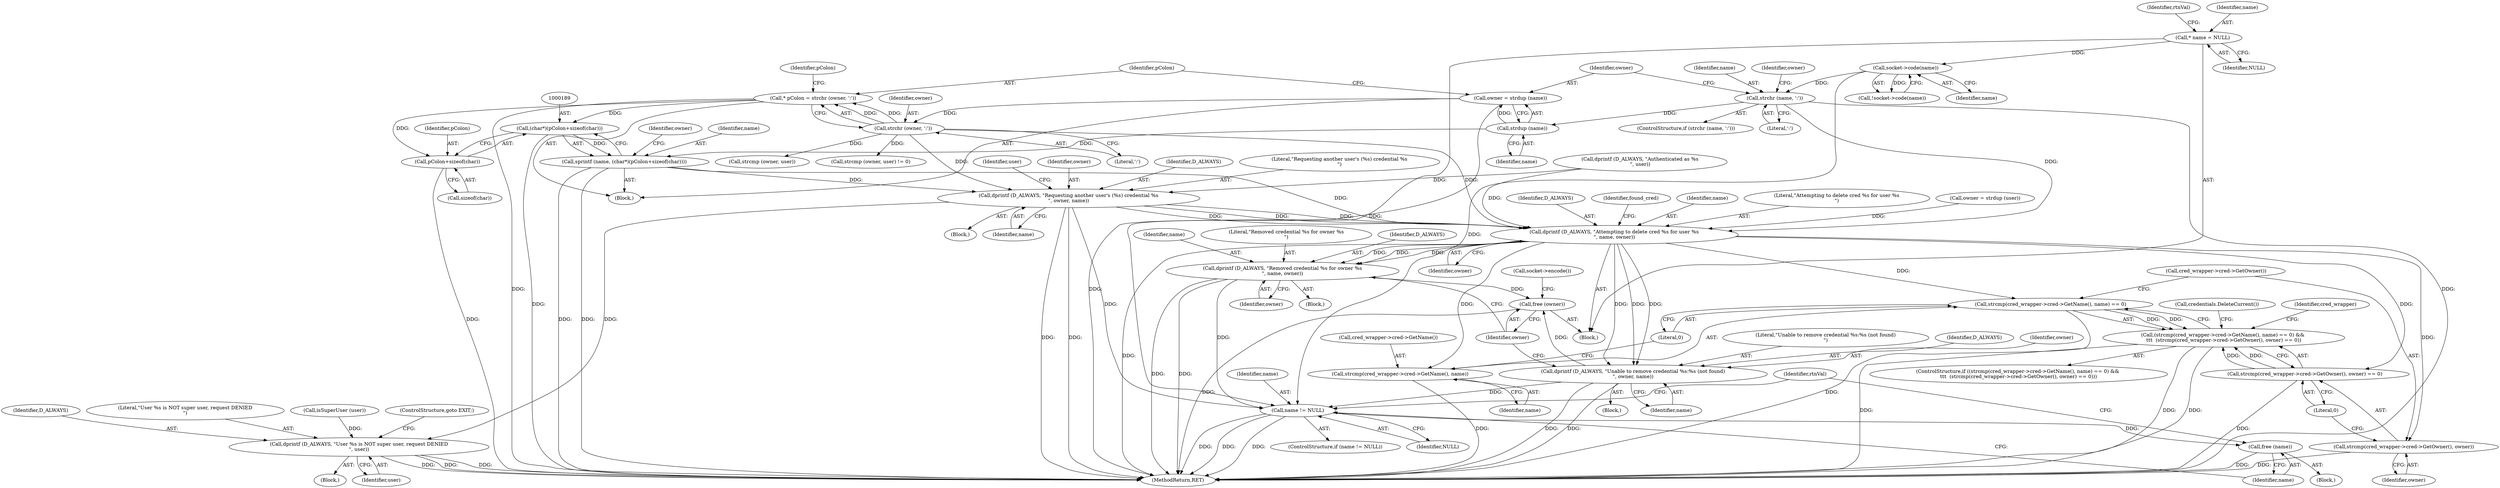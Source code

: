 digraph "0_htcondor_5e5571d1a431eb3c61977b6dd6ec90186ef79867_0@API" {
"1000177" [label="(Call,* pColon = strchr (owner, ':'))"];
"1000179" [label="(Call,strchr (owner, ':'))"];
"1000172" [label="(Call,owner = strdup (name))"];
"1000174" [label="(Call,strdup (name))"];
"1000168" [label="(Call,strchr (name, ':'))"];
"1000153" [label="(Call,socket->code(name))"];
"1000109" [label="(Call,* name = NULL)"];
"1000188" [label="(Call,(char*)(pColon+sizeof(char)))"];
"1000186" [label="(Call,sprintf (name, (char*)(pColon+sizeof(char))))"];
"1000201" [label="(Call,dprintf (D_ALWAYS, \"Requesting another user's (%s) credential %s\n\", owner, name))"];
"1000211" [label="(Call,dprintf (D_ALWAYS, \"User %s is NOT super user, request DENIED\n\", user))"];
"1000228" [label="(Call,dprintf (D_ALWAYS, \"Attempting to delete cred %s for user %s\n\", name, owner))"];
"1000248" [label="(Call,strcmp(cred_wrapper->cred->GetName(), name) == 0)"];
"1000247" [label="(Call,(strcmp(cred_wrapper->cred->GetName(), name) == 0) && \n\t\t\t  (strcmp(cred_wrapper->cred->GetOwner(), owner) == 0))"];
"1000249" [label="(Call,strcmp(cred_wrapper->cred->GetName(), name))"];
"1000253" [label="(Call,strcmp(cred_wrapper->cred->GetOwner(), owner) == 0)"];
"1000254" [label="(Call,strcmp(cred_wrapper->cred->GetOwner(), owner))"];
"1000278" [label="(Call,dprintf (D_ALWAYS, \"Removed credential %s for owner %s\n\", name, owner))"];
"1000290" [label="(Call,free (owner))"];
"1000306" [label="(Call,name != NULL)"];
"1000310" [label="(Call,free (name))"];
"1000285" [label="(Call,dprintf (D_ALWAYS, \"Unable to remove credential %s:%s (not found)\n\", owner, name))"];
"1000190" [label="(Call,pColon+sizeof(char))"];
"1000246" [label="(ControlStructure,if ((strcmp(cred_wrapper->cred->GetName(), name) == 0) && \n\t\t\t  (strcmp(cred_wrapper->cred->GetOwner(), owner) == 0)))"];
"1000175" [label="(Identifier,name)"];
"1000281" [label="(Identifier,name)"];
"1000249" [label="(Call,strcmp(cred_wrapper->cred->GetName(), name))"];
"1000195" [label="(Call,strcmp (owner, user) != 0)"];
"1000228" [label="(Call,dprintf (D_ALWAYS, \"Attempting to delete cred %s for user %s\n\", name, owner))"];
"1000180" [label="(Identifier,owner)"];
"1000282" [label="(Identifier,owner)"];
"1000314" [label="(MethodReturn,RET)"];
"1000153" [label="(Call,socket->code(name))"];
"1000251" [label="(Identifier,name)"];
"1000266" [label="(Block,)"];
"1000177" [label="(Call,* pColon = strchr (owner, ':'))"];
"1000192" [label="(Call,sizeof(char))"];
"1000257" [label="(Literal,0)"];
"1000239" [label="(Identifier,cred_wrapper)"];
"1000111" [label="(Identifier,NULL)"];
"1000169" [label="(Identifier,name)"];
"1000280" [label="(Literal,\"Removed credential %s for owner %s\n\")"];
"1000212" [label="(Identifier,D_ALWAYS)"];
"1000114" [label="(Identifier,rtnVal)"];
"1000181" [label="(Literal,':')"];
"1000213" [label="(Literal,\"User %s is NOT super user, request DENIED\n\")"];
"1000210" [label="(Block,)"];
"1000259" [label="(Call,credentials.DeleteCurrent())"];
"1000163" [label="(Call,dprintf (D_ALWAYS, \"Authenticated as %s\n\", user))"];
"1000203" [label="(Literal,\"Requesting another user's (%s) credential %s\n\")"];
"1000284" [label="(Block,)"];
"1000232" [label="(Identifier,owner)"];
"1000209" [label="(Identifier,user)"];
"1000229" [label="(Identifier,D_ALWAYS)"];
"1000252" [label="(Literal,0)"];
"1000305" [label="(ControlStructure,if (name != NULL))"];
"1000152" [label="(Call,!socket->code(name))"];
"1000214" [label="(Identifier,user)"];
"1000204" [label="(Identifier,owner)"];
"1000285" [label="(Call,dprintf (D_ALWAYS, \"Unable to remove credential %s:%s (not found)\n\", owner, name))"];
"1000234" [label="(Identifier,found_cred)"];
"1000191" [label="(Identifier,pColon)"];
"1000171" [label="(Block,)"];
"1000255" [label="(Call,cred_wrapper->cred->GetOwner())"];
"1000188" [label="(Call,(char*)(pColon+sizeof(char)))"];
"1000256" [label="(Identifier,owner)"];
"1000279" [label="(Identifier,D_ALWAYS)"];
"1000250" [label="(Call,cred_wrapper->cred->GetName())"];
"1000154" [label="(Identifier,name)"];
"1000110" [label="(Identifier,name)"];
"1000173" [label="(Identifier,owner)"];
"1000170" [label="(Literal,':')"];
"1000253" [label="(Call,strcmp(cred_wrapper->cred->GetOwner(), owner) == 0)"];
"1000308" [label="(Identifier,NULL)"];
"1000254" [label="(Call,strcmp(cred_wrapper->cred->GetOwner(), owner))"];
"1000311" [label="(Identifier,name)"];
"1000310" [label="(Call,free (name))"];
"1000107" [label="(Block,)"];
"1000309" [label="(Block,)"];
"1000202" [label="(Identifier,D_ALWAYS)"];
"1000197" [label="(Identifier,owner)"];
"1000211" [label="(Call,dprintf (D_ALWAYS, \"User %s is NOT super user, request DENIED\n\", user))"];
"1000287" [label="(Literal,\"Unable to remove credential %s:%s (not found)\n\")"];
"1000187" [label="(Identifier,name)"];
"1000196" [label="(Call,strcmp (owner, user))"];
"1000225" [label="(Identifier,owner)"];
"1000231" [label="(Identifier,name)"];
"1000167" [label="(ControlStructure,if (strchr (name, ':')))"];
"1000248" [label="(Call,strcmp(cred_wrapper->cred->GetName(), name) == 0)"];
"1000307" [label="(Identifier,name)"];
"1000289" [label="(Identifier,name)"];
"1000286" [label="(Identifier,D_ALWAYS)"];
"1000291" [label="(Identifier,owner)"];
"1000109" [label="(Call,* name = NULL)"];
"1000190" [label="(Call,pColon+sizeof(char))"];
"1000200" [label="(Block,)"];
"1000168" [label="(Call,strchr (name, ':'))"];
"1000186" [label="(Call,sprintf (name, (char*)(pColon+sizeof(char))))"];
"1000174" [label="(Call,strdup (name))"];
"1000290" [label="(Call,free (owner))"];
"1000230" [label="(Literal,\"Attempting to delete cred %s for user %s\n\")"];
"1000313" [label="(Identifier,rtnVal)"];
"1000184" [label="(Identifier,pColon)"];
"1000292" [label="(Call,socket->encode())"];
"1000178" [label="(Identifier,pColon)"];
"1000201" [label="(Call,dprintf (D_ALWAYS, \"Requesting another user's (%s) credential %s\n\", owner, name))"];
"1000306" [label="(Call,name != NULL)"];
"1000247" [label="(Call,(strcmp(cred_wrapper->cred->GetName(), name) == 0) && \n\t\t\t  (strcmp(cred_wrapper->cred->GetOwner(), owner) == 0))"];
"1000224" [label="(Call,owner = strdup (user))"];
"1000288" [label="(Identifier,owner)"];
"1000278" [label="(Call,dprintf (D_ALWAYS, \"Removed credential %s for owner %s\n\", name, owner))"];
"1000208" [label="(Call,isSuperUser (user))"];
"1000179" [label="(Call,strchr (owner, ':'))"];
"1000205" [label="(Identifier,name)"];
"1000172" [label="(Call,owner = strdup (name))"];
"1000215" [label="(ControlStructure,goto EXIT;)"];
"1000177" -> "1000171"  [label="AST: "];
"1000177" -> "1000179"  [label="CFG: "];
"1000178" -> "1000177"  [label="AST: "];
"1000179" -> "1000177"  [label="AST: "];
"1000184" -> "1000177"  [label="CFG: "];
"1000177" -> "1000314"  [label="DDG: "];
"1000179" -> "1000177"  [label="DDG: "];
"1000179" -> "1000177"  [label="DDG: "];
"1000177" -> "1000188"  [label="DDG: "];
"1000177" -> "1000190"  [label="DDG: "];
"1000179" -> "1000181"  [label="CFG: "];
"1000180" -> "1000179"  [label="AST: "];
"1000181" -> "1000179"  [label="AST: "];
"1000172" -> "1000179"  [label="DDG: "];
"1000179" -> "1000195"  [label="DDG: "];
"1000179" -> "1000196"  [label="DDG: "];
"1000179" -> "1000201"  [label="DDG: "];
"1000179" -> "1000228"  [label="DDG: "];
"1000172" -> "1000171"  [label="AST: "];
"1000172" -> "1000174"  [label="CFG: "];
"1000173" -> "1000172"  [label="AST: "];
"1000174" -> "1000172"  [label="AST: "];
"1000178" -> "1000172"  [label="CFG: "];
"1000172" -> "1000314"  [label="DDG: "];
"1000174" -> "1000172"  [label="DDG: "];
"1000174" -> "1000175"  [label="CFG: "];
"1000175" -> "1000174"  [label="AST: "];
"1000168" -> "1000174"  [label="DDG: "];
"1000174" -> "1000186"  [label="DDG: "];
"1000168" -> "1000167"  [label="AST: "];
"1000168" -> "1000170"  [label="CFG: "];
"1000169" -> "1000168"  [label="AST: "];
"1000170" -> "1000168"  [label="AST: "];
"1000173" -> "1000168"  [label="CFG: "];
"1000225" -> "1000168"  [label="CFG: "];
"1000168" -> "1000314"  [label="DDG: "];
"1000153" -> "1000168"  [label="DDG: "];
"1000168" -> "1000228"  [label="DDG: "];
"1000153" -> "1000152"  [label="AST: "];
"1000153" -> "1000154"  [label="CFG: "];
"1000154" -> "1000153"  [label="AST: "];
"1000152" -> "1000153"  [label="CFG: "];
"1000153" -> "1000152"  [label="DDG: "];
"1000109" -> "1000153"  [label="DDG: "];
"1000153" -> "1000306"  [label="DDG: "];
"1000109" -> "1000107"  [label="AST: "];
"1000109" -> "1000111"  [label="CFG: "];
"1000110" -> "1000109"  [label="AST: "];
"1000111" -> "1000109"  [label="AST: "];
"1000114" -> "1000109"  [label="CFG: "];
"1000109" -> "1000306"  [label="DDG: "];
"1000188" -> "1000186"  [label="AST: "];
"1000188" -> "1000190"  [label="CFG: "];
"1000189" -> "1000188"  [label="AST: "];
"1000190" -> "1000188"  [label="AST: "];
"1000186" -> "1000188"  [label="CFG: "];
"1000188" -> "1000314"  [label="DDG: "];
"1000188" -> "1000186"  [label="DDG: "];
"1000186" -> "1000171"  [label="AST: "];
"1000187" -> "1000186"  [label="AST: "];
"1000197" -> "1000186"  [label="CFG: "];
"1000186" -> "1000314"  [label="DDG: "];
"1000186" -> "1000314"  [label="DDG: "];
"1000186" -> "1000201"  [label="DDG: "];
"1000186" -> "1000228"  [label="DDG: "];
"1000201" -> "1000200"  [label="AST: "];
"1000201" -> "1000205"  [label="CFG: "];
"1000202" -> "1000201"  [label="AST: "];
"1000203" -> "1000201"  [label="AST: "];
"1000204" -> "1000201"  [label="AST: "];
"1000205" -> "1000201"  [label="AST: "];
"1000209" -> "1000201"  [label="CFG: "];
"1000201" -> "1000314"  [label="DDG: "];
"1000201" -> "1000314"  [label="DDG: "];
"1000163" -> "1000201"  [label="DDG: "];
"1000201" -> "1000211"  [label="DDG: "];
"1000201" -> "1000228"  [label="DDG: "];
"1000201" -> "1000228"  [label="DDG: "];
"1000201" -> "1000228"  [label="DDG: "];
"1000201" -> "1000306"  [label="DDG: "];
"1000211" -> "1000210"  [label="AST: "];
"1000211" -> "1000214"  [label="CFG: "];
"1000212" -> "1000211"  [label="AST: "];
"1000213" -> "1000211"  [label="AST: "];
"1000214" -> "1000211"  [label="AST: "];
"1000215" -> "1000211"  [label="CFG: "];
"1000211" -> "1000314"  [label="DDG: "];
"1000211" -> "1000314"  [label="DDG: "];
"1000211" -> "1000314"  [label="DDG: "];
"1000208" -> "1000211"  [label="DDG: "];
"1000228" -> "1000107"  [label="AST: "];
"1000228" -> "1000232"  [label="CFG: "];
"1000229" -> "1000228"  [label="AST: "];
"1000230" -> "1000228"  [label="AST: "];
"1000231" -> "1000228"  [label="AST: "];
"1000232" -> "1000228"  [label="AST: "];
"1000234" -> "1000228"  [label="CFG: "];
"1000228" -> "1000314"  [label="DDG: "];
"1000163" -> "1000228"  [label="DDG: "];
"1000224" -> "1000228"  [label="DDG: "];
"1000228" -> "1000248"  [label="DDG: "];
"1000228" -> "1000249"  [label="DDG: "];
"1000228" -> "1000253"  [label="DDG: "];
"1000228" -> "1000254"  [label="DDG: "];
"1000228" -> "1000278"  [label="DDG: "];
"1000228" -> "1000278"  [label="DDG: "];
"1000228" -> "1000278"  [label="DDG: "];
"1000228" -> "1000285"  [label="DDG: "];
"1000228" -> "1000285"  [label="DDG: "];
"1000228" -> "1000285"  [label="DDG: "];
"1000248" -> "1000247"  [label="AST: "];
"1000248" -> "1000252"  [label="CFG: "];
"1000249" -> "1000248"  [label="AST: "];
"1000252" -> "1000248"  [label="AST: "];
"1000255" -> "1000248"  [label="CFG: "];
"1000247" -> "1000248"  [label="CFG: "];
"1000248" -> "1000314"  [label="DDG: "];
"1000248" -> "1000247"  [label="DDG: "];
"1000248" -> "1000247"  [label="DDG: "];
"1000247" -> "1000246"  [label="AST: "];
"1000247" -> "1000253"  [label="CFG: "];
"1000253" -> "1000247"  [label="AST: "];
"1000239" -> "1000247"  [label="CFG: "];
"1000259" -> "1000247"  [label="CFG: "];
"1000247" -> "1000314"  [label="DDG: "];
"1000247" -> "1000314"  [label="DDG: "];
"1000247" -> "1000314"  [label="DDG: "];
"1000253" -> "1000247"  [label="DDG: "];
"1000253" -> "1000247"  [label="DDG: "];
"1000249" -> "1000251"  [label="CFG: "];
"1000250" -> "1000249"  [label="AST: "];
"1000251" -> "1000249"  [label="AST: "];
"1000252" -> "1000249"  [label="CFG: "];
"1000249" -> "1000314"  [label="DDG: "];
"1000253" -> "1000257"  [label="CFG: "];
"1000254" -> "1000253"  [label="AST: "];
"1000257" -> "1000253"  [label="AST: "];
"1000253" -> "1000314"  [label="DDG: "];
"1000254" -> "1000256"  [label="CFG: "];
"1000255" -> "1000254"  [label="AST: "];
"1000256" -> "1000254"  [label="AST: "];
"1000257" -> "1000254"  [label="CFG: "];
"1000254" -> "1000314"  [label="DDG: "];
"1000278" -> "1000266"  [label="AST: "];
"1000278" -> "1000282"  [label="CFG: "];
"1000279" -> "1000278"  [label="AST: "];
"1000280" -> "1000278"  [label="AST: "];
"1000281" -> "1000278"  [label="AST: "];
"1000282" -> "1000278"  [label="AST: "];
"1000291" -> "1000278"  [label="CFG: "];
"1000278" -> "1000314"  [label="DDG: "];
"1000278" -> "1000314"  [label="DDG: "];
"1000278" -> "1000290"  [label="DDG: "];
"1000278" -> "1000306"  [label="DDG: "];
"1000290" -> "1000107"  [label="AST: "];
"1000290" -> "1000291"  [label="CFG: "];
"1000291" -> "1000290"  [label="AST: "];
"1000292" -> "1000290"  [label="CFG: "];
"1000290" -> "1000314"  [label="DDG: "];
"1000285" -> "1000290"  [label="DDG: "];
"1000306" -> "1000305"  [label="AST: "];
"1000306" -> "1000308"  [label="CFG: "];
"1000307" -> "1000306"  [label="AST: "];
"1000308" -> "1000306"  [label="AST: "];
"1000311" -> "1000306"  [label="CFG: "];
"1000313" -> "1000306"  [label="CFG: "];
"1000306" -> "1000314"  [label="DDG: "];
"1000306" -> "1000314"  [label="DDG: "];
"1000306" -> "1000314"  [label="DDG: "];
"1000285" -> "1000306"  [label="DDG: "];
"1000306" -> "1000310"  [label="DDG: "];
"1000310" -> "1000309"  [label="AST: "];
"1000310" -> "1000311"  [label="CFG: "];
"1000311" -> "1000310"  [label="AST: "];
"1000313" -> "1000310"  [label="CFG: "];
"1000310" -> "1000314"  [label="DDG: "];
"1000285" -> "1000284"  [label="AST: "];
"1000285" -> "1000289"  [label="CFG: "];
"1000286" -> "1000285"  [label="AST: "];
"1000287" -> "1000285"  [label="AST: "];
"1000288" -> "1000285"  [label="AST: "];
"1000289" -> "1000285"  [label="AST: "];
"1000291" -> "1000285"  [label="CFG: "];
"1000285" -> "1000314"  [label="DDG: "];
"1000285" -> "1000314"  [label="DDG: "];
"1000190" -> "1000192"  [label="CFG: "];
"1000191" -> "1000190"  [label="AST: "];
"1000192" -> "1000190"  [label="AST: "];
"1000190" -> "1000314"  [label="DDG: "];
}
